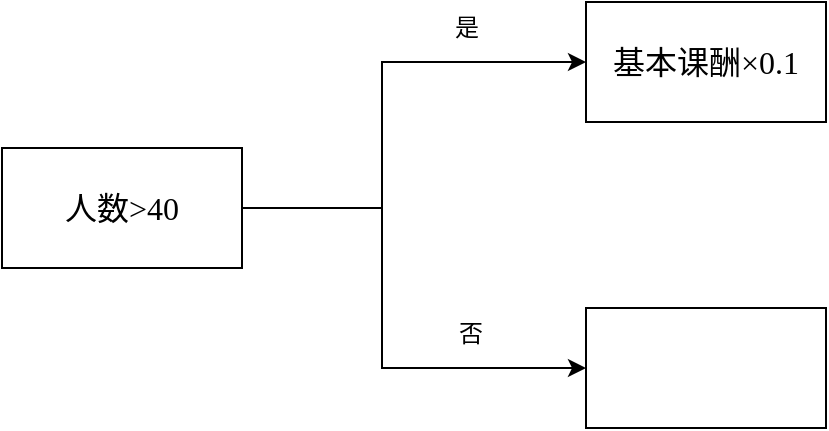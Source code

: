 <mxfile version="24.2.5" type="github">
  <diagram name="第 1 页" id="pXQVunq6kBTPusIcysQ_">
    <mxGraphModel dx="593" dy="682" grid="0" gridSize="10" guides="1" tooltips="1" connect="1" arrows="1" fold="1" page="0" pageScale="1" pageWidth="827" pageHeight="1169" math="0" shadow="0">
      <root>
        <mxCell id="0" />
        <mxCell id="1" parent="0" />
        <mxCell id="d_hxPnEnRQ6WTtaZan0o-6" style="edgeStyle=orthogonalEdgeStyle;rounded=0;orthogonalLoop=1;jettySize=auto;html=1;exitX=1;exitY=0.5;exitDx=0;exitDy=0;entryX=0;entryY=0.5;entryDx=0;entryDy=0;" edge="1" parent="1" source="d_hxPnEnRQ6WTtaZan0o-1" target="d_hxPnEnRQ6WTtaZan0o-2">
          <mxGeometry relative="1" as="geometry">
            <Array as="points">
              <mxPoint x="405" y="339" />
              <mxPoint x="405" y="266" />
            </Array>
          </mxGeometry>
        </mxCell>
        <mxCell id="d_hxPnEnRQ6WTtaZan0o-7" style="edgeStyle=orthogonalEdgeStyle;rounded=0;orthogonalLoop=1;jettySize=auto;html=1;exitX=1;exitY=0.5;exitDx=0;exitDy=0;entryX=0;entryY=0.5;entryDx=0;entryDy=0;" edge="1" parent="1" source="d_hxPnEnRQ6WTtaZan0o-1" target="d_hxPnEnRQ6WTtaZan0o-4">
          <mxGeometry relative="1" as="geometry">
            <Array as="points">
              <mxPoint x="405" y="339" />
              <mxPoint x="405" y="419" />
            </Array>
          </mxGeometry>
        </mxCell>
        <mxCell id="d_hxPnEnRQ6WTtaZan0o-1" value="&lt;p class=&quot;MsoNormal&quot;&gt;&lt;span style=&quot;mso-spacerun:&#39;yes&#39;;font-family:宋体;mso-ascii-font-family:Calibri;&lt;br/&gt;mso-hansi-font-family:Calibri;mso-bidi-font-family:&#39;Times New Roman&#39;;font-size:12.0pt;&lt;br/&gt;mso-font-kerning:1.0pt;&quot;&gt;人数&amp;gt;40&lt;/span&gt;&lt;/p&gt;" style="rounded=0;whiteSpace=wrap;html=1;" vertex="1" parent="1">
          <mxGeometry x="215" y="309" width="120" height="60" as="geometry" />
        </mxCell>
        <mxCell id="d_hxPnEnRQ6WTtaZan0o-2" value="&lt;p class=&quot;MsoNormal&quot;&gt;&lt;span style=&quot;mso-spacerun:&#39;yes&#39;;font-family:宋体;mso-ascii-font-family:Calibri;&lt;br/&gt;mso-hansi-font-family:Calibri;mso-bidi-font-family:&#39;Times New Roman&#39;;font-size:12.0pt;&lt;br/&gt;mso-font-kerning:1.0pt;&quot;&gt;&lt;font face=&quot;宋体&quot;&gt;基本课酬&lt;/font&gt;×&lt;font face=&quot;Calibri&quot;&gt;0.1&lt;/font&gt;&lt;/span&gt;&lt;/p&gt;" style="whiteSpace=wrap;html=1;rounded=0;" vertex="1" parent="1">
          <mxGeometry x="507" y="236" width="120" height="60" as="geometry" />
        </mxCell>
        <mxCell id="d_hxPnEnRQ6WTtaZan0o-4" value="" style="whiteSpace=wrap;html=1;rounded=0;" vertex="1" parent="1">
          <mxGeometry x="507" y="389" width="120" height="60" as="geometry" />
        </mxCell>
        <mxCell id="d_hxPnEnRQ6WTtaZan0o-8" value="是" style="text;html=1;align=center;verticalAlign=middle;resizable=0;points=[];autosize=1;strokeColor=none;fillColor=none;" vertex="1" parent="1">
          <mxGeometry x="432" y="236" width="30" height="26" as="geometry" />
        </mxCell>
        <mxCell id="d_hxPnEnRQ6WTtaZan0o-9" value="否" style="text;html=1;align=center;verticalAlign=middle;resizable=0;points=[];autosize=1;strokeColor=none;fillColor=none;" vertex="1" parent="1">
          <mxGeometry x="434" y="389" width="30" height="26" as="geometry" />
        </mxCell>
      </root>
    </mxGraphModel>
  </diagram>
</mxfile>
